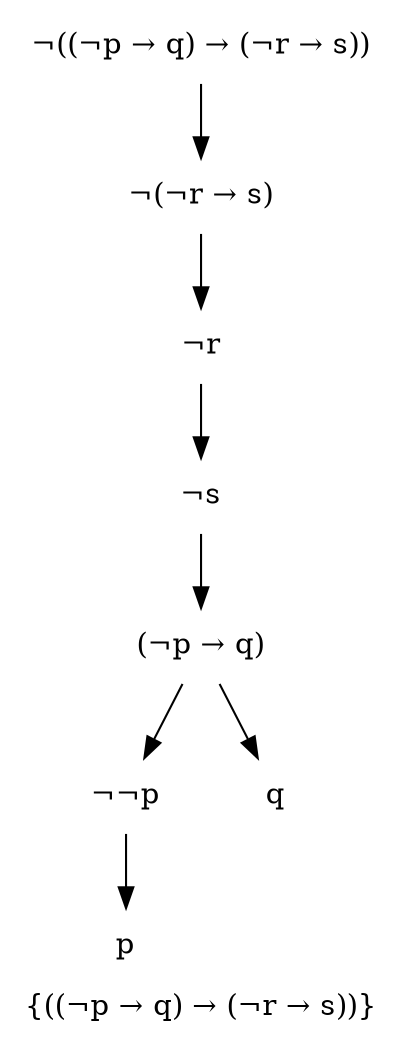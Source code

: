 digraph G {
	label = "{((&not;p &rarr; q) &rarr; (&not;r &rarr; s))}";
	node [ shape = "plaintext" ];
	0 [ label = "&not;((&not;p &rarr; q) &rarr; (&not;r &rarr; s))" ];
	1 [ label = "&not;(&not;r &rarr; s)" ];
	0 -> 1;
	2 [ label = "&not;r" ];
	1 -> 2;
	3 [ label = "&not;s" ];
	2 -> 3;
	4 [ label = "(&not;p &rarr; q)" ];
	3 -> 4;
	5 [ label = "&not;&not;p" ];
	4 -> 5;
	6 [ label = "p" ];
	5 -> 6;
	7 [ label = "q" ];
	4 -> 7;
}